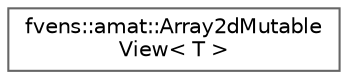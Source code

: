 digraph "Graphical Class Hierarchy"
{
 // LATEX_PDF_SIZE
  bgcolor="transparent";
  edge [fontname=Helvetica,fontsize=10,labelfontname=Helvetica,labelfontsize=10];
  node [fontname=Helvetica,fontsize=10,shape=box,height=0.2,width=0.4];
  rankdir="LR";
  Node0 [id="Node000000",label="fvens::amat::Array2dMutable\lView\< T \>",height=0.2,width=0.4,color="grey40", fillcolor="white", style="filled",URL="$classfvens_1_1amat_1_1Array2dMutableView.html",tooltip="A mutable 2D view of a raw array."];
}
